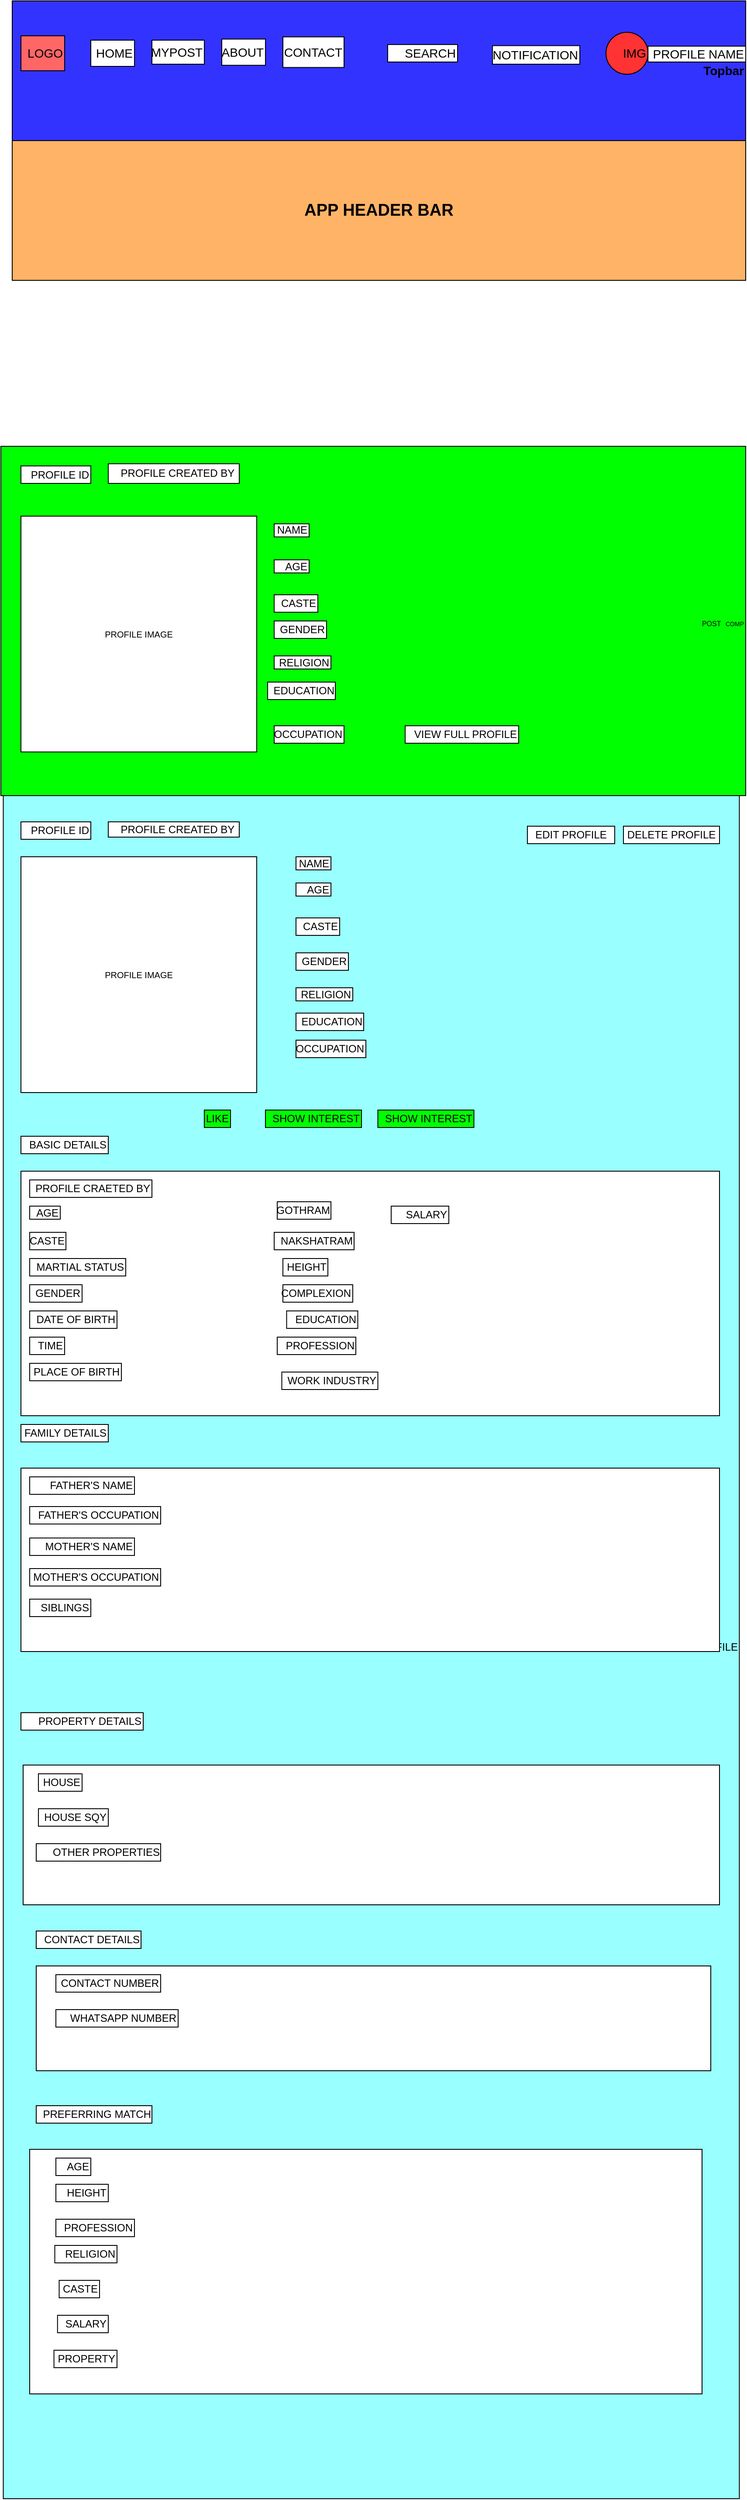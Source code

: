 <mxfile version="15.6.8" type="github" pages="6">
  <diagram id="ky77GYk_x9HN3-qAt-IM" name="MEMATCH TEMPLATE">
    <mxGraphModel dx="1695" dy="485" grid="1" gridSize="10" guides="1" tooltips="1" connect="1" arrows="1" fold="1" page="1" pageScale="1" pageWidth="827" pageHeight="1169" math="0" shadow="0">
      <root>
        <mxCell id="L5jJVWtfzV369neqJxl_-0" />
        <mxCell id="L5jJVWtfzV369neqJxl_-1" parent="L5jJVWtfzV369neqJxl_-0" />
        <mxCell id="L5jJVWtfzV369neqJxl_-2" value="&lt;blockquote style=&quot;margin: 0 0 0 40px ; border: none ; padding: 0px&quot;&gt;&lt;blockquote style=&quot;margin: 0 0 0 40px ; border: none ; padding: 0px&quot;&gt;&lt;blockquote style=&quot;margin: 0 0 0 40px ; border: none ; padding: 0px&quot;&gt;&lt;blockquote style=&quot;margin: 0 0 0 40px ; border: none ; padding: 0px&quot;&gt;&lt;div style=&quot;text-align: justify&quot;&gt;&lt;b style=&quot;font-size: 14px&quot;&gt;Topbar&lt;/b&gt;&lt;/div&gt;&lt;/blockquote&gt;&lt;/blockquote&gt;&lt;/blockquote&gt;&lt;/blockquote&gt;" style="rounded=0;whiteSpace=wrap;html=1;align=right;fillColor=#3333FF;" vertex="1" parent="L5jJVWtfzV369neqJxl_-1">
          <mxGeometry y="10" width="840" height="160" as="geometry" />
        </mxCell>
        <mxCell id="L5jJVWtfzV369neqJxl_-3" value="LOGO" style="rounded=0;whiteSpace=wrap;html=1;fontSize=14;align=right;fillColor=#FF6666;" vertex="1" parent="L5jJVWtfzV369neqJxl_-1">
          <mxGeometry x="10" y="50" width="50" height="40" as="geometry" />
        </mxCell>
        <mxCell id="L5jJVWtfzV369neqJxl_-4" value="HOME" style="rounded=0;whiteSpace=wrap;html=1;fontSize=14;align=right;" vertex="1" parent="L5jJVWtfzV369neqJxl_-1">
          <mxGeometry x="90" y="55" width="50" height="30" as="geometry" />
        </mxCell>
        <mxCell id="L5jJVWtfzV369neqJxl_-5" value="MYPOST" style="rounded=0;whiteSpace=wrap;html=1;fontSize=14;align=right;" vertex="1" parent="L5jJVWtfzV369neqJxl_-1">
          <mxGeometry x="160" y="55" width="60" height="27.5" as="geometry" />
        </mxCell>
        <mxCell id="L5jJVWtfzV369neqJxl_-7" value="CONTACT" style="rounded=0;whiteSpace=wrap;html=1;fontSize=14;align=right;" vertex="1" parent="L5jJVWtfzV369neqJxl_-1">
          <mxGeometry x="310" y="51.25" width="70" height="35" as="geometry" />
        </mxCell>
        <mxCell id="L5jJVWtfzV369neqJxl_-8" value="ABOUT" style="rounded=0;whiteSpace=wrap;html=1;fontSize=14;align=right;" vertex="1" parent="L5jJVWtfzV369neqJxl_-1">
          <mxGeometry x="240" y="53.75" width="50" height="30" as="geometry" />
        </mxCell>
        <mxCell id="L5jJVWtfzV369neqJxl_-9" value="SEARCH" style="rounded=0;whiteSpace=wrap;html=1;fontSize=14;align=right;" vertex="1" parent="L5jJVWtfzV369neqJxl_-1">
          <mxGeometry x="430" y="60" width="80" height="20" as="geometry" />
        </mxCell>
        <mxCell id="L5jJVWtfzV369neqJxl_-10" value="NOTIFICATION" style="rounded=0;whiteSpace=wrap;html=1;fontSize=14;align=right;" vertex="1" parent="L5jJVWtfzV369neqJxl_-1">
          <mxGeometry x="550" y="61.25" width="100" height="21.25" as="geometry" />
        </mxCell>
        <mxCell id="L5jJVWtfzV369neqJxl_-12" value="IMG" style="ellipse;whiteSpace=wrap;html=1;aspect=fixed;fontSize=14;align=right;fillColor=#FF3333;" vertex="1" parent="L5jJVWtfzV369neqJxl_-1">
          <mxGeometry x="680" y="45.94" width="48.12" height="48.12" as="geometry" />
        </mxCell>
        <mxCell id="L5jJVWtfzV369neqJxl_-14" value="PROFILE NAME" style="rounded=0;whiteSpace=wrap;html=1;fontSize=14;align=right;" vertex="1" parent="L5jJVWtfzV369neqJxl_-1">
          <mxGeometry x="728.12" y="61.88" width="111.88" height="18.12" as="geometry" />
        </mxCell>
        <mxCell id="L5jJVWtfzV369neqJxl_-15" value="&lt;b&gt;&lt;font style=&quot;font-size: 19px&quot;&gt;APP HEADER BAR&lt;/font&gt;&lt;/b&gt;" style="rounded=0;whiteSpace=wrap;html=1;fontSize=14;align=center;fillColor=#FFB366;" vertex="1" parent="L5jJVWtfzV369neqJxl_-1">
          <mxGeometry y="170" width="840" height="160" as="geometry" />
        </mxCell>
        <mxCell id="L5jJVWtfzV369neqJxl_-21" value="&lt;font style=&quot;font-size: 8px&quot;&gt;POST&lt;/font&gt; &lt;font style=&quot;font-size: 7px&quot;&gt;COMP&lt;/font&gt;" style="rounded=0;whiteSpace=wrap;html=1;fontSize=19;align=right;fillColor=#00FF00;" vertex="1" parent="L5jJVWtfzV369neqJxl_-1">
          <mxGeometry x="-13" y="520" width="853" height="400" as="geometry" />
        </mxCell>
        <mxCell id="L5jJVWtfzV369neqJxl_-27" value="PROFILE IMAGE" style="whiteSpace=wrap;html=1;aspect=fixed;fontSize=10;align=center;" vertex="1" parent="L5jJVWtfzV369neqJxl_-1">
          <mxGeometry x="10" y="600" width="270" height="270" as="geometry" />
        </mxCell>
        <mxCell id="L5jJVWtfzV369neqJxl_-28" value="&lt;font style=&quot;font-size: 12px&quot;&gt;NAME&lt;/font&gt;" style="rounded=0;whiteSpace=wrap;html=1;fontSize=7;align=right;" vertex="1" parent="L5jJVWtfzV369neqJxl_-1">
          <mxGeometry x="300" y="608.75" width="40" height="15" as="geometry" />
        </mxCell>
        <mxCell id="L5jJVWtfzV369neqJxl_-29" value="&lt;font style=&quot;font-size: 12px&quot;&gt;AGE&lt;/font&gt;" style="rounded=0;whiteSpace=wrap;html=1;fontSize=7;align=right;" vertex="1" parent="L5jJVWtfzV369neqJxl_-1">
          <mxGeometry x="300" y="650" width="40" height="15" as="geometry" />
        </mxCell>
        <mxCell id="L5jJVWtfzV369neqJxl_-30" value="&lt;font style=&quot;font-size: 12px&quot;&gt;RELIGION&lt;/font&gt;" style="rounded=0;whiteSpace=wrap;html=1;fontSize=7;align=right;" vertex="1" parent="L5jJVWtfzV369neqJxl_-1">
          <mxGeometry x="300" y="760" width="65" height="15" as="geometry" />
        </mxCell>
        <mxCell id="L5jJVWtfzV369neqJxl_-33" value="&lt;font style=&quot;font-size: 12px&quot;&gt;GENDER&lt;/font&gt;" style="rounded=0;whiteSpace=wrap;html=1;fontSize=7;align=right;" vertex="1" parent="L5jJVWtfzV369neqJxl_-1">
          <mxGeometry x="300" y="720" width="60" height="20" as="geometry" />
        </mxCell>
        <mxCell id="L5jJVWtfzV369neqJxl_-34" value="&lt;font style=&quot;font-size: 12px&quot;&gt;EDUCATION&lt;/font&gt;" style="rounded=0;whiteSpace=wrap;html=1;fontSize=7;align=right;" vertex="1" parent="L5jJVWtfzV369neqJxl_-1">
          <mxGeometry x="292.5" y="790" width="77.5" height="20" as="geometry" />
        </mxCell>
        <mxCell id="L5jJVWtfzV369neqJxl_-35" value="&lt;font style=&quot;font-size: 12px&quot;&gt;CASTE&lt;/font&gt;" style="rounded=0;whiteSpace=wrap;html=1;fontSize=7;align=right;" vertex="1" parent="L5jJVWtfzV369neqJxl_-1">
          <mxGeometry x="300" y="690" width="50" height="20" as="geometry" />
        </mxCell>
        <mxCell id="L5jJVWtfzV369neqJxl_-36" value="&lt;font style=&quot;font-size: 12px&quot;&gt;OCCUPATION&lt;/font&gt;" style="rounded=0;whiteSpace=wrap;html=1;fontSize=7;align=right;" vertex="1" parent="L5jJVWtfzV369neqJxl_-1">
          <mxGeometry x="300" y="840" width="80" height="20" as="geometry" />
        </mxCell>
        <mxCell id="L5jJVWtfzV369neqJxl_-43" value="PROFILE ID" style="rounded=0;whiteSpace=wrap;html=1;fontSize=12;align=right;" vertex="1" parent="L5jJVWtfzV369neqJxl_-1">
          <mxGeometry x="10" y="542.5" width="80" height="20" as="geometry" />
        </mxCell>
        <mxCell id="L5jJVWtfzV369neqJxl_-44" value="PROFILE CREATED BY&amp;nbsp;" style="rounded=0;whiteSpace=wrap;html=1;fontSize=12;align=right;" vertex="1" parent="L5jJVWtfzV369neqJxl_-1">
          <mxGeometry x="110" y="540" width="150" height="22.5" as="geometry" />
        </mxCell>
        <mxCell id="L5jJVWtfzV369neqJxl_-48" value="VIEW FULL PROFILE" style="rounded=0;whiteSpace=wrap;html=1;fontSize=12;align=right;" vertex="1" parent="L5jJVWtfzV369neqJxl_-1">
          <mxGeometry x="450" y="840" width="130" height="20" as="geometry" />
        </mxCell>
        <mxCell id="L5jJVWtfzV369neqJxl_-49" value="SINGLE PROFILE" style="rounded=0;whiteSpace=wrap;html=1;fontSize=12;align=right;fillColor=#99FFFF;" vertex="1" parent="L5jJVWtfzV369neqJxl_-1">
          <mxGeometry x="-10.25" y="920" width="843" height="1950" as="geometry" />
        </mxCell>
        <mxCell id="L5jJVWtfzV369neqJxl_-50" value="PROFILE IMAGE" style="whiteSpace=wrap;html=1;aspect=fixed;fontSize=10;align=center;" vertex="1" parent="L5jJVWtfzV369neqJxl_-1">
          <mxGeometry x="10" y="990" width="270" height="270" as="geometry" />
        </mxCell>
        <mxCell id="L5jJVWtfzV369neqJxl_-51" value="PROFILE ID" style="rounded=0;whiteSpace=wrap;html=1;fontSize=12;align=right;" vertex="1" parent="L5jJVWtfzV369neqJxl_-1">
          <mxGeometry x="10" y="950" width="80" height="20" as="geometry" />
        </mxCell>
        <mxCell id="L5jJVWtfzV369neqJxl_-52" value="PROFILE CREATED BY&amp;nbsp;" style="rounded=0;whiteSpace=wrap;html=1;fontSize=12;align=right;" vertex="1" parent="L5jJVWtfzV369neqJxl_-1">
          <mxGeometry x="110" y="950" width="150" height="17.5" as="geometry" />
        </mxCell>
        <mxCell id="L5jJVWtfzV369neqJxl_-53" value="&lt;font style=&quot;font-size: 12px&quot;&gt;NAME&lt;/font&gt;" style="rounded=0;whiteSpace=wrap;html=1;fontSize=7;align=right;" vertex="1" parent="L5jJVWtfzV369neqJxl_-1">
          <mxGeometry x="325" y="990" width="40" height="15" as="geometry" />
        </mxCell>
        <mxCell id="L5jJVWtfzV369neqJxl_-54" value="&lt;font style=&quot;font-size: 12px&quot;&gt;AGE&lt;/font&gt;" style="rounded=0;whiteSpace=wrap;html=1;fontSize=7;align=right;" vertex="1" parent="L5jJVWtfzV369neqJxl_-1">
          <mxGeometry x="325" y="1020" width="40" height="15" as="geometry" />
        </mxCell>
        <mxCell id="L5jJVWtfzV369neqJxl_-55" value="&lt;font style=&quot;font-size: 12px&quot;&gt;CASTE&lt;/font&gt;" style="rounded=0;whiteSpace=wrap;html=1;fontSize=7;align=right;" vertex="1" parent="L5jJVWtfzV369neqJxl_-1">
          <mxGeometry x="325" y="1060" width="50" height="20" as="geometry" />
        </mxCell>
        <mxCell id="L5jJVWtfzV369neqJxl_-56" value="&lt;font style=&quot;font-size: 12px&quot;&gt;GENDER&lt;/font&gt;" style="rounded=0;whiteSpace=wrap;html=1;fontSize=7;align=right;" vertex="1" parent="L5jJVWtfzV369neqJxl_-1">
          <mxGeometry x="325" y="1100" width="60" height="20" as="geometry" />
        </mxCell>
        <mxCell id="L5jJVWtfzV369neqJxl_-57" value="&lt;font style=&quot;font-size: 12px&quot;&gt;RELIGION&lt;/font&gt;" style="rounded=0;whiteSpace=wrap;html=1;fontSize=7;align=right;" vertex="1" parent="L5jJVWtfzV369neqJxl_-1">
          <mxGeometry x="325" y="1140" width="65" height="15" as="geometry" />
        </mxCell>
        <mxCell id="L5jJVWtfzV369neqJxl_-58" value="&lt;font style=&quot;font-size: 12px&quot;&gt;EDUCATION&lt;/font&gt;" style="rounded=0;whiteSpace=wrap;html=1;fontSize=7;align=right;" vertex="1" parent="L5jJVWtfzV369neqJxl_-1">
          <mxGeometry x="325" y="1169" width="77.5" height="20" as="geometry" />
        </mxCell>
        <mxCell id="L5jJVWtfzV369neqJxl_-59" value="&lt;font style=&quot;font-size: 12px&quot;&gt;OCCUPATION&lt;/font&gt;" style="rounded=0;whiteSpace=wrap;html=1;fontSize=7;align=right;" vertex="1" parent="L5jJVWtfzV369neqJxl_-1">
          <mxGeometry x="325" y="1200" width="80" height="20" as="geometry" />
        </mxCell>
        <mxCell id="L5jJVWtfzV369neqJxl_-60" value="BASIC DETAILS" style="rounded=0;whiteSpace=wrap;html=1;fontSize=12;align=right;" vertex="1" parent="L5jJVWtfzV369neqJxl_-1">
          <mxGeometry x="10" y="1310" width="100" height="20" as="geometry" />
        </mxCell>
        <mxCell id="L5jJVWtfzV369neqJxl_-61" value="" style="rounded=0;whiteSpace=wrap;html=1;fontSize=12;align=right;" vertex="1" parent="L5jJVWtfzV369neqJxl_-1">
          <mxGeometry x="10" y="1350" width="800" height="280" as="geometry" />
        </mxCell>
        <mxCell id="L5jJVWtfzV369neqJxl_-62" value="PROFILE CRAETED BY" style="rounded=0;whiteSpace=wrap;html=1;fontSize=12;align=right;" vertex="1" parent="L5jJVWtfzV369neqJxl_-1">
          <mxGeometry x="20" y="1360" width="140" height="20" as="geometry" />
        </mxCell>
        <mxCell id="L5jJVWtfzV369neqJxl_-63" value="&lt;font style=&quot;font-size: 12px&quot;&gt;AGE&lt;/font&gt;" style="rounded=0;whiteSpace=wrap;html=1;fontSize=7;align=right;" vertex="1" parent="L5jJVWtfzV369neqJxl_-1">
          <mxGeometry x="20" y="1390" width="35" height="15" as="geometry" />
        </mxCell>
        <mxCell id="L5jJVWtfzV369neqJxl_-64" value="&lt;font style=&quot;font-size: 12px&quot;&gt;MARTIAL STATUS&lt;/font&gt;" style="rounded=0;whiteSpace=wrap;html=1;fontSize=7;align=right;" vertex="1" parent="L5jJVWtfzV369neqJxl_-1">
          <mxGeometry x="20" y="1450" width="110" height="20" as="geometry" />
        </mxCell>
        <mxCell id="L5jJVWtfzV369neqJxl_-65" value="&lt;font style=&quot;font-size: 12px&quot;&gt;GENDER&lt;/font&gt;" style="rounded=0;whiteSpace=wrap;html=1;fontSize=7;align=right;" vertex="1" parent="L5jJVWtfzV369neqJxl_-1">
          <mxGeometry x="20" y="1480" width="60" height="20" as="geometry" />
        </mxCell>
        <mxCell id="L5jJVWtfzV369neqJxl_-66" value="&lt;span style=&quot;font-size: 12px&quot;&gt;DATE OF BIRTH&lt;/span&gt;" style="rounded=0;whiteSpace=wrap;html=1;fontSize=7;align=right;" vertex="1" parent="L5jJVWtfzV369neqJxl_-1">
          <mxGeometry x="20" y="1510" width="100" height="20" as="geometry" />
        </mxCell>
        <mxCell id="L5jJVWtfzV369neqJxl_-67" value="&lt;font style=&quot;font-size: 12px&quot;&gt;TIME&lt;/font&gt;" style="rounded=0;whiteSpace=wrap;html=1;fontSize=7;align=right;" vertex="1" parent="L5jJVWtfzV369neqJxl_-1">
          <mxGeometry x="20" y="1540" width="40" height="20" as="geometry" />
        </mxCell>
        <mxCell id="L5jJVWtfzV369neqJxl_-68" value="&lt;font style=&quot;font-size: 12px&quot;&gt;CASTE&lt;/font&gt;" style="rounded=0;whiteSpace=wrap;html=1;fontSize=7;align=right;" vertex="1" parent="L5jJVWtfzV369neqJxl_-1">
          <mxGeometry x="20" y="1420" width="41.5" height="20" as="geometry" />
        </mxCell>
        <mxCell id="L5jJVWtfzV369neqJxl_-69" value="&lt;font style=&quot;font-size: 12px&quot;&gt;PLACE OF BIRTH&lt;/font&gt;" style="rounded=0;whiteSpace=wrap;html=1;fontSize=7;align=right;" vertex="1" parent="L5jJVWtfzV369neqJxl_-1">
          <mxGeometry x="20" y="1570" width="105" height="20" as="geometry" />
        </mxCell>
        <mxCell id="L5jJVWtfzV369neqJxl_-70" value="&lt;font style=&quot;font-size: 12px&quot;&gt;GOTHRAM&lt;/font&gt;" style="rounded=0;whiteSpace=wrap;html=1;fontSize=7;align=right;" vertex="1" parent="L5jJVWtfzV369neqJxl_-1">
          <mxGeometry x="303.5" y="1385" width="61.5" height="20" as="geometry" />
        </mxCell>
        <mxCell id="L5jJVWtfzV369neqJxl_-71" value="&lt;font style=&quot;font-size: 12px&quot;&gt;NAKSHATRAM&lt;/font&gt;" style="rounded=0;whiteSpace=wrap;html=1;fontSize=7;align=right;" vertex="1" parent="L5jJVWtfzV369neqJxl_-1">
          <mxGeometry x="300" y="1420" width="91.5" height="20" as="geometry" />
        </mxCell>
        <mxCell id="L5jJVWtfzV369neqJxl_-72" value="&lt;font style=&quot;font-size: 12px&quot;&gt;HEIGHT&lt;/font&gt;" style="rounded=0;whiteSpace=wrap;html=1;fontSize=7;align=right;" vertex="1" parent="L5jJVWtfzV369neqJxl_-1">
          <mxGeometry x="310" y="1450" width="51.5" height="20" as="geometry" />
        </mxCell>
        <mxCell id="L5jJVWtfzV369neqJxl_-73" value="&lt;font style=&quot;font-size: 12px&quot;&gt;COMPLEXION&lt;/font&gt;" style="rounded=0;whiteSpace=wrap;html=1;fontSize=7;align=right;" vertex="1" parent="L5jJVWtfzV369neqJxl_-1">
          <mxGeometry x="310" y="1480" width="80" height="20" as="geometry" />
        </mxCell>
        <mxCell id="L5jJVWtfzV369neqJxl_-74" value="&lt;font style=&quot;font-size: 12px&quot;&gt;EDUCATION&lt;/font&gt;" style="rounded=0;whiteSpace=wrap;html=1;fontSize=7;align=right;" vertex="1" parent="L5jJVWtfzV369neqJxl_-1">
          <mxGeometry x="314.25" y="1510" width="81.5" height="20" as="geometry" />
        </mxCell>
        <mxCell id="L5jJVWtfzV369neqJxl_-75" value="&lt;font style=&quot;font-size: 12px&quot;&gt;PROFESSION&lt;/font&gt;" style="rounded=0;whiteSpace=wrap;html=1;fontSize=7;align=right;" vertex="1" parent="L5jJVWtfzV369neqJxl_-1">
          <mxGeometry x="303.5" y="1540" width="90" height="20" as="geometry" />
        </mxCell>
        <mxCell id="L5jJVWtfzV369neqJxl_-76" value="&lt;font style=&quot;font-size: 12px&quot;&gt;WORK INDUSTRY&lt;/font&gt;" style="rounded=0;whiteSpace=wrap;html=1;fontSize=7;align=right;" vertex="1" parent="L5jJVWtfzV369neqJxl_-1">
          <mxGeometry x="308.75" y="1580" width="110" height="20" as="geometry" />
        </mxCell>
        <mxCell id="L5jJVWtfzV369neqJxl_-77" value="FAMILY DETAILS" style="rounded=0;whiteSpace=wrap;html=1;fontSize=12;align=right;" vertex="1" parent="L5jJVWtfzV369neqJxl_-1">
          <mxGeometry x="10" y="1640" width="100" height="20" as="geometry" />
        </mxCell>
        <mxCell id="L5jJVWtfzV369neqJxl_-78" value="" style="rounded=0;whiteSpace=wrap;html=1;fontSize=12;align=right;" vertex="1" parent="L5jJVWtfzV369neqJxl_-1">
          <mxGeometry x="10" y="1690" width="800" height="210" as="geometry" />
        </mxCell>
        <mxCell id="L5jJVWtfzV369neqJxl_-79" value="FATHER&#39;S NAME" style="rounded=0;whiteSpace=wrap;html=1;fontSize=12;align=right;" vertex="1" parent="L5jJVWtfzV369neqJxl_-1">
          <mxGeometry x="20" y="1700" width="120" height="20" as="geometry" />
        </mxCell>
        <mxCell id="L5jJVWtfzV369neqJxl_-80" value="FATHER&#39;S OCCUPATION" style="rounded=0;whiteSpace=wrap;html=1;fontSize=12;align=right;" vertex="1" parent="L5jJVWtfzV369neqJxl_-1">
          <mxGeometry x="20" y="1734" width="150" height="20" as="geometry" />
        </mxCell>
        <mxCell id="L5jJVWtfzV369neqJxl_-81" value="MOTHER&#39;S NAME" style="rounded=0;whiteSpace=wrap;html=1;fontSize=12;align=right;" vertex="1" parent="L5jJVWtfzV369neqJxl_-1">
          <mxGeometry x="20" y="1770" width="120" height="20" as="geometry" />
        </mxCell>
        <mxCell id="L5jJVWtfzV369neqJxl_-82" value="MOTHER&#39;S OCCUPATION" style="rounded=0;whiteSpace=wrap;html=1;fontSize=12;align=right;" vertex="1" parent="L5jJVWtfzV369neqJxl_-1">
          <mxGeometry x="20" y="1805" width="150" height="20" as="geometry" />
        </mxCell>
        <mxCell id="L5jJVWtfzV369neqJxl_-83" value="SIBLINGS" style="rounded=0;whiteSpace=wrap;html=1;fontSize=12;align=right;" vertex="1" parent="L5jJVWtfzV369neqJxl_-1">
          <mxGeometry x="20" y="1840" width="70" height="20" as="geometry" />
        </mxCell>
        <mxCell id="L5jJVWtfzV369neqJxl_-84" value="PROPERTY DETAILS" style="rounded=0;whiteSpace=wrap;html=1;fontSize=12;align=right;" vertex="1" parent="L5jJVWtfzV369neqJxl_-1">
          <mxGeometry x="10" y="1970" width="140" height="20" as="geometry" />
        </mxCell>
        <mxCell id="L5jJVWtfzV369neqJxl_-85" value="&lt;font style=&quot;font-size: 12px&quot;&gt;SALARY&lt;/font&gt;" style="rounded=0;whiteSpace=wrap;html=1;fontSize=7;align=right;" vertex="1" parent="L5jJVWtfzV369neqJxl_-1">
          <mxGeometry x="434" y="1390" width="66" height="20" as="geometry" />
        </mxCell>
        <mxCell id="L5jJVWtfzV369neqJxl_-86" value="" style="rounded=0;whiteSpace=wrap;html=1;fontSize=12;align=right;" vertex="1" parent="L5jJVWtfzV369neqJxl_-1">
          <mxGeometry x="12.5" y="2030" width="797.5" height="160" as="geometry" />
        </mxCell>
        <mxCell id="L5jJVWtfzV369neqJxl_-87" value="HOUSE" style="rounded=0;whiteSpace=wrap;html=1;fontSize=12;align=right;" vertex="1" parent="L5jJVWtfzV369neqJxl_-1">
          <mxGeometry x="30" y="2040" width="50" height="20" as="geometry" />
        </mxCell>
        <mxCell id="L5jJVWtfzV369neqJxl_-88" value="HOUSE SQY" style="rounded=0;whiteSpace=wrap;html=1;fontSize=12;align=right;" vertex="1" parent="L5jJVWtfzV369neqJxl_-1">
          <mxGeometry x="30" y="2080" width="80" height="20" as="geometry" />
        </mxCell>
        <mxCell id="L5jJVWtfzV369neqJxl_-89" value="OTHER PROPERTIES" style="rounded=0;whiteSpace=wrap;html=1;fontSize=12;align=right;" vertex="1" parent="L5jJVWtfzV369neqJxl_-1">
          <mxGeometry x="27.5" y="2120" width="142.5" height="20" as="geometry" />
        </mxCell>
        <mxCell id="L5jJVWtfzV369neqJxl_-90" value="LIKE" style="rounded=0;whiteSpace=wrap;html=1;fontSize=12;fillColor=#00FF00;align=right;" vertex="1" parent="L5jJVWtfzV369neqJxl_-1">
          <mxGeometry x="220" y="1280" width="30" height="20" as="geometry" />
        </mxCell>
        <mxCell id="L5jJVWtfzV369neqJxl_-91" value="SHOW INTEREST" style="rounded=0;whiteSpace=wrap;html=1;fontSize=12;fillColor=#00FF00;align=right;" vertex="1" parent="L5jJVWtfzV369neqJxl_-1">
          <mxGeometry x="290" y="1280" width="110" height="20" as="geometry" />
        </mxCell>
        <mxCell id="L5jJVWtfzV369neqJxl_-92" value="SHOW INTEREST" style="rounded=0;whiteSpace=wrap;html=1;fontSize=12;fillColor=#00FF00;align=right;" vertex="1" parent="L5jJVWtfzV369neqJxl_-1">
          <mxGeometry x="418.75" y="1280" width="110" height="20" as="geometry" />
        </mxCell>
        <mxCell id="L5jJVWtfzV369neqJxl_-93" value="CONTACT DETAILS" style="rounded=0;whiteSpace=wrap;html=1;fontSize=12;align=right;" vertex="1" parent="L5jJVWtfzV369neqJxl_-1">
          <mxGeometry x="27.5" y="2220" width="120" height="20" as="geometry" />
        </mxCell>
        <mxCell id="L5jJVWtfzV369neqJxl_-94" value="" style="rounded=0;whiteSpace=wrap;html=1;fontSize=12;fillColor=#FFFFFF;align=right;" vertex="1" parent="L5jJVWtfzV369neqJxl_-1">
          <mxGeometry x="27.5" y="2260" width="772.5" height="120" as="geometry" />
        </mxCell>
        <mxCell id="L5jJVWtfzV369neqJxl_-95" value="CONTACT NUMBER" style="rounded=0;whiteSpace=wrap;html=1;fontSize=12;fillColor=#FFFFFF;align=right;" vertex="1" parent="L5jJVWtfzV369neqJxl_-1">
          <mxGeometry x="50" y="2270" width="120" height="20" as="geometry" />
        </mxCell>
        <mxCell id="L5jJVWtfzV369neqJxl_-96" value="WHATSAPP NUMBER" style="rounded=0;whiteSpace=wrap;html=1;fontSize=12;fillColor=#FFFFFF;align=right;" vertex="1" parent="L5jJVWtfzV369neqJxl_-1">
          <mxGeometry x="50" y="2310" width="140" height="20" as="geometry" />
        </mxCell>
        <mxCell id="L5jJVWtfzV369neqJxl_-98" value="PREFERRING MATCH" style="rounded=0;whiteSpace=wrap;html=1;fontSize=12;align=right;" vertex="1" parent="L5jJVWtfzV369neqJxl_-1">
          <mxGeometry x="27.5" y="2420" width="132.5" height="20" as="geometry" />
        </mxCell>
        <mxCell id="L5jJVWtfzV369neqJxl_-99" value="" style="rounded=0;whiteSpace=wrap;html=1;fontSize=12;fillColor=#FFFFFF;align=right;" vertex="1" parent="L5jJVWtfzV369neqJxl_-1">
          <mxGeometry x="20" y="2470" width="770" height="280" as="geometry" />
        </mxCell>
        <mxCell id="L5jJVWtfzV369neqJxl_-100" value="AGE" style="rounded=0;whiteSpace=wrap;html=1;fontSize=12;fillColor=#FFFFFF;align=right;" vertex="1" parent="L5jJVWtfzV369neqJxl_-1">
          <mxGeometry x="50" y="2480" width="40" height="20" as="geometry" />
        </mxCell>
        <mxCell id="L5jJVWtfzV369neqJxl_-101" value="HEIGHT" style="rounded=0;whiteSpace=wrap;html=1;fontSize=12;fillColor=#FFFFFF;align=right;" vertex="1" parent="L5jJVWtfzV369neqJxl_-1">
          <mxGeometry x="50" y="2510" width="60" height="20" as="geometry" />
        </mxCell>
        <mxCell id="L5jJVWtfzV369neqJxl_-102" value="PROFESSION" style="rounded=0;whiteSpace=wrap;html=1;fontSize=12;fillColor=#FFFFFF;align=right;" vertex="1" parent="L5jJVWtfzV369neqJxl_-1">
          <mxGeometry x="50" y="2550" width="90" height="20" as="geometry" />
        </mxCell>
        <mxCell id="L5jJVWtfzV369neqJxl_-103" value="RELIGION" style="rounded=0;whiteSpace=wrap;html=1;fontSize=12;fillColor=#FFFFFF;align=right;" vertex="1" parent="L5jJVWtfzV369neqJxl_-1">
          <mxGeometry x="48.75" y="2580" width="71.25" height="20" as="geometry" />
        </mxCell>
        <mxCell id="L5jJVWtfzV369neqJxl_-104" value="CASTE" style="rounded=0;whiteSpace=wrap;html=1;fontSize=12;fillColor=#FFFFFF;align=right;" vertex="1" parent="L5jJVWtfzV369neqJxl_-1">
          <mxGeometry x="53.75" y="2620" width="46.25" height="20" as="geometry" />
        </mxCell>
        <mxCell id="L5jJVWtfzV369neqJxl_-105" value="SALARY" style="rounded=0;whiteSpace=wrap;html=1;fontSize=12;fillColor=#FFFFFF;align=right;" vertex="1" parent="L5jJVWtfzV369neqJxl_-1">
          <mxGeometry x="51.88" y="2660" width="58.12" height="20" as="geometry" />
        </mxCell>
        <mxCell id="L5jJVWtfzV369neqJxl_-106" value="PROPERTY" style="rounded=0;whiteSpace=wrap;html=1;fontSize=12;fillColor=#FFFFFF;align=right;" vertex="1" parent="L5jJVWtfzV369neqJxl_-1">
          <mxGeometry x="47.81" y="2700" width="72.19" height="20" as="geometry" />
        </mxCell>
        <mxCell id="OvczHZ18dKkD5yVE1pq_-0" value="EDIT PROFILE" style="rounded=0;whiteSpace=wrap;html=1;fontSize=12;fillColor=#FFFFFF;align=center;" vertex="1" parent="L5jJVWtfzV369neqJxl_-1">
          <mxGeometry x="590" y="955" width="100" height="20" as="geometry" />
        </mxCell>
        <mxCell id="OvczHZ18dKkD5yVE1pq_-2" value="DELETE PROFILE" style="rounded=0;whiteSpace=wrap;html=1;fontSize=12;fillColor=#FFFFFF;align=center;" vertex="1" parent="L5jJVWtfzV369neqJxl_-1">
          <mxGeometry x="700" y="955" width="110" height="20" as="geometry" />
        </mxCell>
      </root>
    </mxGraphModel>
  </diagram>
  <diagram id="6oPlkn_OMn_tZfHPyIgP" name="Profile_Create">
    <mxGraphModel dx="868" dy="485" grid="1" gridSize="10" guides="1" tooltips="1" connect="1" arrows="1" fold="1" page="1" pageScale="1" pageWidth="827" pageHeight="1169" math="0" shadow="0">
      <root>
        <mxCell id="gQ8iV9-HGIT4t2tzXrnF-0" />
        <mxCell id="gQ8iV9-HGIT4t2tzXrnF-1" parent="gQ8iV9-HGIT4t2tzXrnF-0" />
        <mxCell id="Ocym39R80YB-B9Lz2pLk-0" value="&lt;span style=&quot;color: rgba(0 , 0 , 0 , 0) ; font-family: monospace ; font-size: 0px&quot;&gt;%3CmxGraphModel%3E%3Croot%3E%3CmxCell%20id%3D%220%22%2F%3E%3CmxCell%20id%3D%221%22%20parent%3D%220%22%2F%3E%3CmxCell%20id%3D%222%22%20value%3D%22PROFILE%20CRAETED%20BY%22%20style%3D%22rounded%3D0%3BwhiteSpace%3Dwrap%3Bhtml%3D1%3BfontSize%3D12%3Balign%3Dright%3B%22%20vertex%3D%221%22%20parent%3D%221%22%3E%3CmxGeometry%20x%3D%2220%22%20y%3D%221360%22%20width%3D%22140%22%20height%3D%2220%22%20as%3D%22geometry%22%2F%3E%3C%2FmxCell%3E%3CmxCell%20id%3D%223%22%20value%3D%22%26lt%3Bfont%20style%3D%26quot%3Bfont-size%3A%2012px%26quot%3B%26gt%3BAGE%26lt%3B%2Ffont%26gt%3B%22%20style%3D%22rounded%3D0%3BwhiteSpace%3Dwrap%3Bhtml%3D1%3BfontSize%3D7%3Balign%3Dright%3B%22%20vertex%3D%221%22%20parent%3D%221%22%3E%3CmxGeometry%20x%3D%2220%22%20y%3D%221390%22%20width%3D%2235%22%20height%3D%2215%22%20as%3D%22geometry%22%2F%3E%3C%2FmxCell%3E%3CmxCell%20id%3D%224%22%20value%3D%22%26lt%3Bfont%20style%3D%26quot%3Bfont-size%3A%2012px%26quot%3B%26gt%3BMARTIAL%20STATUS%26lt%3B%2Ffont%26gt%3B%22%20style%3D%22rounded%3D0%3BwhiteSpace%3Dwrap%3Bhtml%3D1%3BfontSize%3D7%3Balign%3Dright%3B%22%20vertex%3D%221%22%20parent%3D%221%22%3E%3CmxGeometry%20x%3D%2220%22%20y%3D%221450%22%20width%3D%22110%22%20height%3D%2220%22%20as%3D%22geometry%22%2F%3E%3C%2FmxCell%3E%3CmxCell%20id%3D%225%22%20value%3D%22%26lt%3Bfont%20style%3D%26quot%3Bfont-size%3A%2012px%26quot%3B%26gt%3BGENDER%26lt%3B%2Ffont%26gt%3B%22%20style%3D%22rounded%3D0%3BwhiteSpace%3Dwrap%3Bhtml%3D1%3BfontSize%3D7%3Balign%3Dright%3B%22%20vertex%3D%221%22%20parent%3D%221%22%3E%3CmxGeometry%20x%3D%2220%22%20y%3D%221480%22%20width%3D%2260%22%20height%3D%2220%22%20as%3D%22geometry%22%2F%3E%3C%2FmxCell%3E%3CmxCell%20id%3D%226%22%20value%3D%22%26lt%3Bspan%20style%3D%26quot%3Bfont-size%3A%2012px%26quot%3B%26gt%3BDATE%20OF%20BIRTH%26lt%3B%2Fspan%26gt%3B%22%20style%3D%22rounded%3D0%3BwhiteSpace%3Dwrap%3Bhtml%3D1%3BfontSize%3D7%3Balign%3Dright%3B%22%20vertex%3D%221%22%20parent%3D%221%22%3E%3CmxGeometry%20x%3D%2220%22%20y%3D%221510%22%20width%3D%22100%22%20height%3D%2220%22%20as%3D%22geometry%22%2F%3E%3C%2FmxCell%3E%3CmxCell%20id%3D%227%22%20value%3D%22%26lt%3Bfont%20style%3D%26quot%3Bfont-size%3A%2012px%26quot%3B%26gt%3BTIME%26lt%3B%2Ffont%26gt%3B%22%20style%3D%22rounded%3D0%3BwhiteSpace%3Dwrap%3Bhtml%3D1%3BfontSize%3D7%3Balign%3Dright%3B%22%20vertex%3D%221%22%20parent%3D%221%22%3E%3CmxGeometry%20x%3D%2220%22%20y%3D%221540%22%20width%3D%2240%22%20height%3D%2220%22%20as%3D%22geometry%22%2F%3E%3C%2FmxCell%3E%3CmxCell%20id%3D%228%22%20value%3D%22%26lt%3Bfont%20style%3D%26quot%3Bfont-size%3A%2012px%26quot%3B%26gt%3BCASTE%26lt%3B%2Ffont%26gt%3B%22%20style%3D%22rounded%3D0%3BwhiteSpace%3Dwrap%3Bhtml%3D1%3BfontSize%3D7%3Balign%3Dright%3B%22%20vertex%3D%221%22%20parent%3D%221%22%3E%3CmxGeometry%20x%3D%2220%22%20y%3D%221420%22%20width%3D%2241.5%22%20height%3D%2220%22%20as%3D%22geometry%22%2F%3E%3C%2FmxCell%3E%3CmxCell%20id%3D%229%22%20value%3D%22%26lt%3Bfont%20style%3D%26quot%3Bfont-size%3A%2012px%26quot%3B%26gt%3BPLACE%20OF%20BIRTH%26lt%3B%2Ffont%26gt%3B%22%20style%3D%22rounded%3D0%3BwhiteSpace%3Dwrap%3Bhtml%3D1%3BfontSize%3D7%3Balign%3Dright%3B%22%20vertex%3D%221%22%20parent%3D%221%22%3E%3CmxGeometry%20x%3D%2220%22%20y%3D%221570%22%20width%3D%22105%22%20height%3D%2220%22%20as%3D%22geometry%22%2F%3E%3C%2FmxCell%3E%3CmxCell%20id%3D%2210%22%20value%3D%22%26lt%3Bfont%20style%3D%26quot%3Bfont-size%3A%2012px%26quot%3B%26gt%3BGOTHRAM%26lt%3B%2Ffont%26gt%3B%22%20style%3D%22rounded%3D0%3BwhiteSpace%3Dwrap%3Bhtml%3D1%3BfontSize%3D7%3Balign%3Dright%3B%22%20vertex%3D%221%22%20parent%3D%221%22%3E%3CmxGeometry%20x%3D%22303.5%22%20y%3D%221385%22%20width%3D%2261.5%22%20height%3D%2220%22%20as%3D%22geometry%22%2F%3E%3C%2FmxCell%3E%3CmxCell%20id%3D%2211%22%20value%3D%22%26lt%3Bfont%20style%3D%26quot%3Bfont-size%3A%2012px%26quot%3B%26gt%3BNAKSHATRAM%26lt%3B%2Ffont%26gt%3B%22%20style%3D%22rounded%3D0%3BwhiteSpace%3Dwrap%3Bhtml%3D1%3BfontSize%3D7%3Balign%3Dright%3B%22%20vertex%3D%221%22%20parent%3D%221%22%3E%3CmxGeometry%20x%3D%22300%22%20y%3D%221420%22%20width%3D%2291.5%22%20height%3D%2220%22%20as%3D%22geometry%22%2F%3E%3C%2FmxCell%3E%3CmxCell%20id%3D%2212%22%20value%3D%22%26lt%3Bfont%20style%3D%26quot%3Bfont-size%3A%2012px%26quot%3B%26gt%3BHEIGHT%26lt%3B%2Ffont%26gt%3B%22%20style%3D%22rounded%3D0%3BwhiteSpace%3Dwrap%3Bhtml%3D1%3BfontSize%3D7%3Balign%3Dright%3B%22%20vertex%3D%221%22%20parent%3D%221%22%3E%3CmxGeometry%20x%3D%22310%22%20y%3D%221450%22%20width%3D%2251.5%22%20height%3D%2220%22%20as%3D%22geometry%22%2F%3E%3C%2FmxCell%3E%3CmxCell%20id%3D%2213%22%20value%3D%22%26lt%3Bfont%20style%3D%26quot%3Bfont-size%3A%2012px%26quot%3B%26gt%3BCOMPLEXION%26lt%3B%2Ffont%26gt%3B%22%20style%3D%22rounded%3D0%3BwhiteSpace%3Dwrap%3Bhtml%3D1%3BfontSize%3D7%3Balign%3Dright%3B%22%20vertex%3D%221%22%20parent%3D%221%22%3E%3CmxGeometry%20x%3D%22310%22%20y%3D%221480%22%20width%3D%2280%22%20height%3D%2220%22%20as%3D%22geometry%22%2F%3E%3C%2FmxCell%3E%3CmxCell%20id%3D%2214%22%20value%3D%22%26lt%3Bfont%20style%3D%26quot%3Bfont-size%3A%2012px%26quot%3B%26gt%3BEDUCATION%26lt%3B%2Ffont%26gt%3B%22%20style%3D%22rounded%3D0%3BwhiteSpace%3Dwrap%3Bhtml%3D1%3BfontSize%3D7%3Balign%3Dright%3B%22%20vertex%3D%221%22%20parent%3D%221%22%3E%3CmxGeometry%20x%3D%22314.25%22%20y%3D%221510%22%20width%3D%2281.5%22%20height%3D%2220%22%20as%3D%22geometry%22%2F%3E%3C%2FmxCell%3E%3CmxCell%20id%3D%2215%22%20value%3D%22%26lt%3Bfont%20style%3D%26quot%3Bfont-size%3A%2012px%26quot%3B%26gt%3BPROFESSION%26lt%3B%2Ffont%26gt%3B%22%20style%3D%22rounded%3D0%3BwhiteSpace%3Dwrap%3Bhtml%3D1%3BfontSize%3D7%3Balign%3Dright%3B%22%20vertex%3D%221%22%20parent%3D%221%22%3E%3CmxGeometry%20x%3D%22303.5%22%20y%3D%221540%22%20width%3D%2290%22%20height%3D%2220%22%20as%3D%22geometry%22%2F%3E%3C%2FmxCell%3E%3CmxCell%20id%3D%2216%22%20value%3D%22%26lt%3Bfont%20style%3D%26quot%3Bfont-size%3A%2012px%26quot%3B%26gt%3BWORK%20INDUSTRY%26lt%3B%2Ffont%26gt%3B%22%20style%3D%22rounded%3D0%3BwhiteSpace%3Dwrap%3Bhtml%3D1%3BfontSize%3D7%3Balign%3Dright%3B%22%20vertex%3D%221%22%20parent%3D%221%22%3E%3CmxGeometry%20x%3D%22308.75%22%20y%3D%221580%22%20width%3D%22110%22%20height%3D%2220%22%20as%3D%22geometry%22%2F%3E%3C%2FmxCell%3E%3CmxCell%20id%3D%2217%22%20value%3D%22%26lt%3Bfont%20style%3D%26quot%3Bfont-size%3A%2012px%26quot%3B%26gt%3BSALARY%26lt%3B%2Ffont%26gt%3B%22%20style%3D%22rounded%3D0%3BwhiteSpace%3Dwrap%3Bhtml%3D1%3BfontSize%3D7%3Balign%3Dright%3B%22%20vertex%3D%221%22%20parent%3D%221%22%3E%3CmxGeometry%20x%3D%22434%22%20y%3D%221390%22%20width%3D%2266%22%20height%3D%2220%22%20as%3D%22geometry%22%2F%3E%3C%2FmxCell%3E%3C%2Froot%3E%3C%2FmxGraphModel%3E&lt;/span&gt;" style="rounded=0;whiteSpace=wrap;html=1;fontSize=12;fillColor=#FFFFFF;align=right;" vertex="1" parent="gQ8iV9-HGIT4t2tzXrnF-1">
          <mxGeometry x="10" y="1220" width="690" height="60" as="geometry" />
        </mxCell>
        <mxCell id="KVJLC2Wm0u30SF4xRhz_-1" value="&lt;font style=&quot;font-size: 12px&quot;&gt;AGE&lt;/font&gt;" style="rounded=0;whiteSpace=wrap;html=1;fontSize=7;align=right;" vertex="1" parent="gQ8iV9-HGIT4t2tzXrnF-1">
          <mxGeometry x="20" y="1390" width="35" height="15" as="geometry" />
        </mxCell>
        <mxCell id="KVJLC2Wm0u30SF4xRhz_-2" value="&lt;font style=&quot;font-size: 12px&quot;&gt;MARTIAL STATUS&lt;/font&gt;" style="rounded=0;whiteSpace=wrap;html=1;fontSize=7;align=right;" vertex="1" parent="gQ8iV9-HGIT4t2tzXrnF-1">
          <mxGeometry x="20" y="1450" width="110" height="20" as="geometry" />
        </mxCell>
        <mxCell id="KVJLC2Wm0u30SF4xRhz_-3" value="&lt;font style=&quot;font-size: 12px&quot;&gt;GENDER&lt;/font&gt;" style="rounded=0;whiteSpace=wrap;html=1;fontSize=7;align=right;" vertex="1" parent="gQ8iV9-HGIT4t2tzXrnF-1">
          <mxGeometry x="20" y="1480" width="60" height="20" as="geometry" />
        </mxCell>
        <mxCell id="KVJLC2Wm0u30SF4xRhz_-4" value="&lt;span style=&quot;font-size: 12px&quot;&gt;DATE OF BIRTH&lt;/span&gt;" style="rounded=0;whiteSpace=wrap;html=1;fontSize=7;align=right;" vertex="1" parent="gQ8iV9-HGIT4t2tzXrnF-1">
          <mxGeometry x="20" y="1510" width="100" height="20" as="geometry" />
        </mxCell>
        <mxCell id="KVJLC2Wm0u30SF4xRhz_-5" value="&lt;font style=&quot;font-size: 12px&quot;&gt;TIME&lt;/font&gt;" style="rounded=0;whiteSpace=wrap;html=1;fontSize=7;align=right;" vertex="1" parent="gQ8iV9-HGIT4t2tzXrnF-1">
          <mxGeometry x="20" y="1540" width="40" height="20" as="geometry" />
        </mxCell>
        <mxCell id="KVJLC2Wm0u30SF4xRhz_-6" value="&lt;font style=&quot;font-size: 12px&quot;&gt;CASTE&lt;/font&gt;" style="rounded=0;whiteSpace=wrap;html=1;fontSize=7;align=right;" vertex="1" parent="gQ8iV9-HGIT4t2tzXrnF-1">
          <mxGeometry x="20" y="1420" width="41.5" height="20" as="geometry" />
        </mxCell>
        <mxCell id="KVJLC2Wm0u30SF4xRhz_-7" value="&lt;font style=&quot;font-size: 12px&quot;&gt;PLACE OF BIRTH&lt;/font&gt;" style="rounded=0;whiteSpace=wrap;html=1;fontSize=7;align=right;" vertex="1" parent="gQ8iV9-HGIT4t2tzXrnF-1">
          <mxGeometry x="20" y="1570" width="105" height="20" as="geometry" />
        </mxCell>
        <mxCell id="KVJLC2Wm0u30SF4xRhz_-8" value="&lt;font style=&quot;font-size: 12px&quot;&gt;GOTHRAM&lt;/font&gt;" style="rounded=0;whiteSpace=wrap;html=1;fontSize=7;align=right;" vertex="1" parent="gQ8iV9-HGIT4t2tzXrnF-1">
          <mxGeometry x="300" y="1360" width="61.5" height="20" as="geometry" />
        </mxCell>
        <mxCell id="KVJLC2Wm0u30SF4xRhz_-9" value="&lt;font style=&quot;font-size: 12px&quot;&gt;NAKSHATRAM&lt;/font&gt;" style="rounded=0;whiteSpace=wrap;html=1;fontSize=7;align=right;" vertex="1" parent="gQ8iV9-HGIT4t2tzXrnF-1">
          <mxGeometry x="300" y="1420" width="91.5" height="20" as="geometry" />
        </mxCell>
        <mxCell id="KVJLC2Wm0u30SF4xRhz_-10" value="&lt;font style=&quot;font-size: 12px&quot;&gt;HEIGHT&lt;/font&gt;" style="rounded=0;whiteSpace=wrap;html=1;fontSize=7;align=right;" vertex="1" parent="gQ8iV9-HGIT4t2tzXrnF-1">
          <mxGeometry x="300" y="1450" width="51.5" height="20" as="geometry" />
        </mxCell>
        <mxCell id="KVJLC2Wm0u30SF4xRhz_-11" value="&lt;font style=&quot;font-size: 12px&quot;&gt;COMPLEXION&lt;/font&gt;" style="rounded=0;whiteSpace=wrap;html=1;fontSize=7;align=right;" vertex="1" parent="gQ8iV9-HGIT4t2tzXrnF-1">
          <mxGeometry x="300" y="1480" width="80" height="20" as="geometry" />
        </mxCell>
        <mxCell id="KVJLC2Wm0u30SF4xRhz_-12" value="&lt;font style=&quot;font-size: 12px&quot;&gt;EDUCATION&lt;/font&gt;" style="rounded=0;whiteSpace=wrap;html=1;fontSize=7;align=right;" vertex="1" parent="gQ8iV9-HGIT4t2tzXrnF-1">
          <mxGeometry x="299.25" y="1510" width="81.5" height="20" as="geometry" />
        </mxCell>
        <mxCell id="KVJLC2Wm0u30SF4xRhz_-13" value="&lt;font style=&quot;font-size: 12px&quot;&gt;PROFESSION&lt;/font&gt;" style="rounded=0;whiteSpace=wrap;html=1;fontSize=7;align=right;" vertex="1" parent="gQ8iV9-HGIT4t2tzXrnF-1">
          <mxGeometry x="300.75" y="1540" width="90" height="20" as="geometry" />
        </mxCell>
        <mxCell id="KVJLC2Wm0u30SF4xRhz_-14" value="&lt;font style=&quot;font-size: 12px&quot;&gt;WORK INDUSTRY&lt;/font&gt;" style="rounded=0;whiteSpace=wrap;html=1;fontSize=7;align=right;" vertex="1" parent="gQ8iV9-HGIT4t2tzXrnF-1">
          <mxGeometry x="295" y="1570" width="110" height="20" as="geometry" />
        </mxCell>
        <mxCell id="UaxwterDhaSodd2ICN2B-0" value="&lt;font style=&quot;font-size: 12px&quot;&gt;NAME&lt;/font&gt;" style="rounded=0;whiteSpace=wrap;html=1;fontSize=7;align=right;" vertex="1" parent="gQ8iV9-HGIT4t2tzXrnF-1">
          <mxGeometry x="21.5" y="1360" width="40" height="15" as="geometry" />
        </mxCell>
        <mxCell id="UaxwterDhaSodd2ICN2B-1" value="&lt;font style=&quot;font-size: 12px&quot;&gt;AGE&lt;/font&gt;" style="rounded=0;whiteSpace=wrap;html=1;fontSize=7;align=right;" vertex="1" parent="gQ8iV9-HGIT4t2tzXrnF-1">
          <mxGeometry x="325" y="1020" width="40" height="15" as="geometry" />
        </mxCell>
        <mxCell id="UaxwterDhaSodd2ICN2B-2" value="&lt;font style=&quot;font-size: 12px&quot;&gt;CASTE&lt;/font&gt;" style="rounded=0;whiteSpace=wrap;html=1;fontSize=7;align=right;" vertex="1" parent="gQ8iV9-HGIT4t2tzXrnF-1">
          <mxGeometry x="325" y="1060" width="50" height="20" as="geometry" />
        </mxCell>
        <mxCell id="UaxwterDhaSodd2ICN2B-3" value="&lt;font style=&quot;font-size: 12px&quot;&gt;GENDER&lt;/font&gt;" style="rounded=0;whiteSpace=wrap;html=1;fontSize=7;align=right;" vertex="1" parent="gQ8iV9-HGIT4t2tzXrnF-1">
          <mxGeometry x="325" y="1100" width="60" height="20" as="geometry" />
        </mxCell>
        <mxCell id="UaxwterDhaSodd2ICN2B-4" value="&lt;font style=&quot;font-size: 12px&quot;&gt;RELIGION&lt;/font&gt;" style="rounded=0;whiteSpace=wrap;html=1;fontSize=7;align=right;" vertex="1" parent="gQ8iV9-HGIT4t2tzXrnF-1">
          <mxGeometry x="325" y="1140" width="65" height="15" as="geometry" />
        </mxCell>
        <mxCell id="UaxwterDhaSodd2ICN2B-5" value="&lt;font style=&quot;font-size: 12px&quot;&gt;EDUCATION&lt;/font&gt;" style="rounded=0;whiteSpace=wrap;html=1;fontSize=7;align=right;" vertex="1" parent="gQ8iV9-HGIT4t2tzXrnF-1">
          <mxGeometry x="325" y="1169" width="77.5" height="20" as="geometry" />
        </mxCell>
        <mxCell id="UaxwterDhaSodd2ICN2B-6" value="&lt;font style=&quot;font-size: 12px&quot;&gt;OCCUPATION&lt;/font&gt;" style="rounded=0;whiteSpace=wrap;html=1;fontSize=7;align=right;" vertex="1" parent="gQ8iV9-HGIT4t2tzXrnF-1">
          <mxGeometry x="325" y="1200" width="80" height="20" as="geometry" />
        </mxCell>
        <mxCell id="7cdWTiHd4VM83zhHDJxN-0" value="&lt;font style=&quot;font-size: 12px&quot;&gt;SALARY&lt;/font&gt;" style="rounded=0;whiteSpace=wrap;html=1;fontSize=7;align=right;" vertex="1" parent="gQ8iV9-HGIT4t2tzXrnF-1">
          <mxGeometry x="297.75" y="1390" width="52.25" height="20" as="geometry" />
        </mxCell>
      </root>
    </mxGraphModel>
  </diagram>
  <diagram id="nnqxqwuCK5vwr0IFoTNW" name="USER SETTINGS">
    <mxGraphModel dx="868" dy="485" grid="1" gridSize="10" guides="1" tooltips="1" connect="1" arrows="1" fold="1" page="1" pageScale="1" pageWidth="827" pageHeight="1169" math="0" shadow="0">
      <root>
        <mxCell id="EH3ZJWRWWVxRCdaVlK7S-0" />
        <mxCell id="EH3ZJWRWWVxRCdaVlK7S-1" parent="EH3ZJWRWWVxRCdaVlK7S-0" />
        <mxCell id="EH3ZJWRWWVxRCdaVlK7S-2" value="PROFILE IMAGE" style="ellipse;whiteSpace=wrap;html=1;aspect=fixed;fontSize=12;fillColor=#FFFFFF;align=center;" vertex="1" parent="EH3ZJWRWWVxRCdaVlK7S-1">
          <mxGeometry x="280" y="100" width="190" height="190" as="geometry" />
        </mxCell>
        <mxCell id="EH3ZJWRWWVxRCdaVlK7S-3" value="NAME" style="rounded=0;whiteSpace=wrap;html=1;fontSize=12;fillColor=#FFFFFF;align=center;" vertex="1" parent="EH3ZJWRWWVxRCdaVlK7S-1">
          <mxGeometry x="50" y="310" width="100" height="30" as="geometry" />
        </mxCell>
        <mxCell id="EH3ZJWRWWVxRCdaVlK7S-5" value="EMAIL" style="rounded=0;whiteSpace=wrap;html=1;fontSize=12;fillColor=#FFFFFF;align=center;" vertex="1" parent="EH3ZJWRWWVxRCdaVlK7S-1">
          <mxGeometry x="50" y="360" width="100" height="30" as="geometry" />
        </mxCell>
        <mxCell id="EH3ZJWRWWVxRCdaVlK7S-6" value="NO OF POSTED PROFILES" style="rounded=0;whiteSpace=wrap;html=1;fontSize=12;fillColor=#FFFFFF;align=center;" vertex="1" parent="EH3ZJWRWWVxRCdaVlK7S-1">
          <mxGeometry x="50" y="410" width="100" height="30" as="geometry" />
        </mxCell>
        <mxCell id="EH3ZJWRWWVxRCdaVlK7S-7" value="MATCHED PROFILES" style="rounded=0;whiteSpace=wrap;html=1;fontSize=12;fillColor=#FFFFFF;align=center;" vertex="1" parent="EH3ZJWRWWVxRCdaVlK7S-1">
          <mxGeometry x="50" y="460" width="100" height="30" as="geometry" />
        </mxCell>
        <mxCell id="EH3ZJWRWWVxRCdaVlK7S-8" value="CONTACT" style="rounded=0;whiteSpace=wrap;html=1;fontSize=12;fillColor=#FFFFFF;align=center;" vertex="1" parent="EH3ZJWRWWVxRCdaVlK7S-1">
          <mxGeometry x="50" y="510" width="100" height="30" as="geometry" />
        </mxCell>
        <mxCell id="EH3ZJWRWWVxRCdaVlK7S-9" value="EDIT SETTINGS" style="rounded=0;whiteSpace=wrap;html=1;fontSize=12;fillColor=#FFFFFF;align=center;" vertex="1" parent="EH3ZJWRWWVxRCdaVlK7S-1">
          <mxGeometry x="560" y="320" width="90" height="30" as="geometry" />
        </mxCell>
        <mxCell id="EH3ZJWRWWVxRCdaVlK7S-11" value="SAVE&amp;nbsp;" style="rounded=0;whiteSpace=wrap;html=1;fontSize=12;fillColor=#FFFFFF;align=center;" vertex="1" parent="EH3ZJWRWWVxRCdaVlK7S-1">
          <mxGeometry x="310" y="555" width="70" height="35" as="geometry" />
        </mxCell>
      </root>
    </mxGraphModel>
  </diagram>
  <diagram id="yI3NgyOEkhCLQdOd63g-" name="REGISTER">
    <mxGraphModel dx="868" dy="485" grid="1" gridSize="10" guides="1" tooltips="1" connect="1" arrows="1" fold="1" page="1" pageScale="1" pageWidth="827" pageHeight="1169" math="0" shadow="0">
      <root>
        <mxCell id="Syw3bRsxhaMUiUDb9CH7-0" />
        <mxCell id="Syw3bRsxhaMUiUDb9CH7-1" parent="Syw3bRsxhaMUiUDb9CH7-0" />
        <mxCell id="Syw3bRsxhaMUiUDb9CH7-2" value="REGISTRATION PAGE" style="rounded=0;whiteSpace=wrap;html=1;fontSize=12;fillColor=#FFFFFF;align=center;" vertex="1" parent="Syw3bRsxhaMUiUDb9CH7-1">
          <mxGeometry x="210" y="150" width="430" height="60" as="geometry" />
        </mxCell>
        <mxCell id="Syw3bRsxhaMUiUDb9CH7-3" value="USER NAME" style="rounded=0;whiteSpace=wrap;html=1;fontSize=12;fillColor=#FFFFFF;align=center;" vertex="1" parent="Syw3bRsxhaMUiUDb9CH7-1">
          <mxGeometry x="80" y="240" width="80" height="30" as="geometry" />
        </mxCell>
        <mxCell id="Syw3bRsxhaMUiUDb9CH7-4" value="EMAIL" style="rounded=0;whiteSpace=wrap;html=1;fontSize=12;fillColor=#FFFFFF;align=center;" vertex="1" parent="Syw3bRsxhaMUiUDb9CH7-1">
          <mxGeometry x="80" y="290" width="80" height="30" as="geometry" />
        </mxCell>
        <mxCell id="Syw3bRsxhaMUiUDb9CH7-5" value="PHONE" style="rounded=0;whiteSpace=wrap;html=1;fontSize=12;fillColor=#FFFFFF;align=center;" vertex="1" parent="Syw3bRsxhaMUiUDb9CH7-1">
          <mxGeometry x="80" y="340" width="80" height="30" as="geometry" />
        </mxCell>
        <mxCell id="Syw3bRsxhaMUiUDb9CH7-6" value="PROFILE PIC" style="rounded=0;whiteSpace=wrap;html=1;fontSize=12;fillColor=#FFFFFF;align=center;" vertex="1" parent="Syw3bRsxhaMUiUDb9CH7-1">
          <mxGeometry x="80" y="390" width="80" height="30" as="geometry" />
        </mxCell>
        <mxCell id="GzgQb5gal2au95JVqRUt-0" value="PASSWORD" style="rounded=0;whiteSpace=wrap;html=1;fontSize=12;fillColor=#FFFFFF;align=center;" vertex="1" parent="Syw3bRsxhaMUiUDb9CH7-1">
          <mxGeometry x="80" y="450" width="80" height="30" as="geometry" />
        </mxCell>
        <mxCell id="GzgQb5gal2au95JVqRUt-1" value="PASSWORD AGAIN" style="rounded=0;whiteSpace=wrap;html=1;fontSize=12;fillColor=#FFFFFF;align=center;" vertex="1" parent="Syw3bRsxhaMUiUDb9CH7-1">
          <mxGeometry x="80" y="500" width="80" height="30" as="geometry" />
        </mxCell>
        <mxCell id="GzgQb5gal2au95JVqRUt-2" value="REGISTER" style="rounded=0;whiteSpace=wrap;html=1;fontSize=12;fillColor=#FFFFFF;align=center;" vertex="1" parent="Syw3bRsxhaMUiUDb9CH7-1">
          <mxGeometry x="340" y="540" width="100" height="40" as="geometry" />
        </mxCell>
      </root>
    </mxGraphModel>
  </diagram>
  <diagram id="WDpE16d7Et980MJ6y0oz" name="LOGIN PAGE">
    <mxGraphModel dx="868" dy="485" grid="1" gridSize="10" guides="1" tooltips="1" connect="1" arrows="1" fold="1" page="1" pageScale="1" pageWidth="827" pageHeight="1169" math="0" shadow="0">
      <root>
        <mxCell id="Y92FWnzNVgAeymIsiCsc-0" />
        <mxCell id="Y92FWnzNVgAeymIsiCsc-1" parent="Y92FWnzNVgAeymIsiCsc-0" />
        <mxCell id="Y92FWnzNVgAeymIsiCsc-2" value="LOGIN PAGE" style="rounded=0;whiteSpace=wrap;html=1;fontSize=12;fillColor=#FFFFFF;align=center;" vertex="1" parent="Y92FWnzNVgAeymIsiCsc-1">
          <mxGeometry x="230" y="100" width="330" height="60" as="geometry" />
        </mxCell>
        <mxCell id="Y92FWnzNVgAeymIsiCsc-3" value="USERNAME" style="rounded=0;whiteSpace=wrap;html=1;fontSize=12;fillColor=#FFFFFF;align=center;" vertex="1" parent="Y92FWnzNVgAeymIsiCsc-1">
          <mxGeometry x="80" y="190" width="90" height="30" as="geometry" />
        </mxCell>
        <mxCell id="4BVJpSXllwYpKFwlDf27-0" value="PASSWORD" style="rounded=0;whiteSpace=wrap;html=1;fontSize=12;fillColor=#FFFFFF;align=center;" vertex="1" parent="Y92FWnzNVgAeymIsiCsc-1">
          <mxGeometry x="80" y="250" width="90" height="30" as="geometry" />
        </mxCell>
        <mxCell id="4BVJpSXllwYpKFwlDf27-1" value="LOGIN&amp;nbsp;" style="rounded=0;whiteSpace=wrap;html=1;fontSize=12;fillColor=#FFFFFF;align=center;" vertex="1" parent="Y92FWnzNVgAeymIsiCsc-1">
          <mxGeometry x="310" y="300" width="120" height="40" as="geometry" />
        </mxCell>
      </root>
    </mxGraphModel>
  </diagram>
  <diagram id="cpUKsPJ93YdRlEcBJjcl" name="Page-6">
    <mxGraphModel dx="868" dy="485" grid="1" gridSize="10" guides="1" tooltips="1" connect="1" arrows="1" fold="1" page="1" pageScale="1" pageWidth="827" pageHeight="1169" math="0" shadow="0">
      <root>
        <mxCell id="QxFQt2iDhWchAhH4WEWh-0" />
        <mxCell id="QxFQt2iDhWchAhH4WEWh-1" parent="QxFQt2iDhWchAhH4WEWh-0" />
        <mxCell id="QxFQt2iDhWchAhH4WEWh-2" value="TOPBAR" style="rounded=0;whiteSpace=wrap;html=1;fontSize=12;fillColor=#FF6666;align=center;" vertex="1" parent="QxFQt2iDhWchAhH4WEWh-1">
          <mxGeometry x="30" y="100" width="750" height="60" as="geometry" />
        </mxCell>
        <mxCell id="QxFQt2iDhWchAhH4WEWh-3" value="HOME PAGE" style="text;html=1;align=center;verticalAlign=middle;resizable=0;points=[];autosize=1;strokeColor=none;fillColor=none;fontSize=12;" vertex="1" parent="QxFQt2iDhWchAhH4WEWh-1">
          <mxGeometry x="335" y="60" width="90" height="20" as="geometry" />
        </mxCell>
        <mxCell id="QxFQt2iDhWchAhH4WEWh-4" value="APP HEADER" style="rounded=0;whiteSpace=wrap;html=1;fontSize=12;fillColor=#FF6666;align=center;" vertex="1" parent="QxFQt2iDhWchAhH4WEWh-1">
          <mxGeometry x="30" y="170" width="750" height="60" as="geometry" />
        </mxCell>
        <mxCell id="QxFQt2iDhWchAhH4WEWh-5" value="ALL POST" style="rounded=0;whiteSpace=wrap;html=1;fontSize=12;fillColor=#FF6666;align=center;" vertex="1" parent="QxFQt2iDhWchAhH4WEWh-1">
          <mxGeometry x="30" y="260" width="750" height="60" as="geometry" />
        </mxCell>
      </root>
    </mxGraphModel>
  </diagram>
</mxfile>
